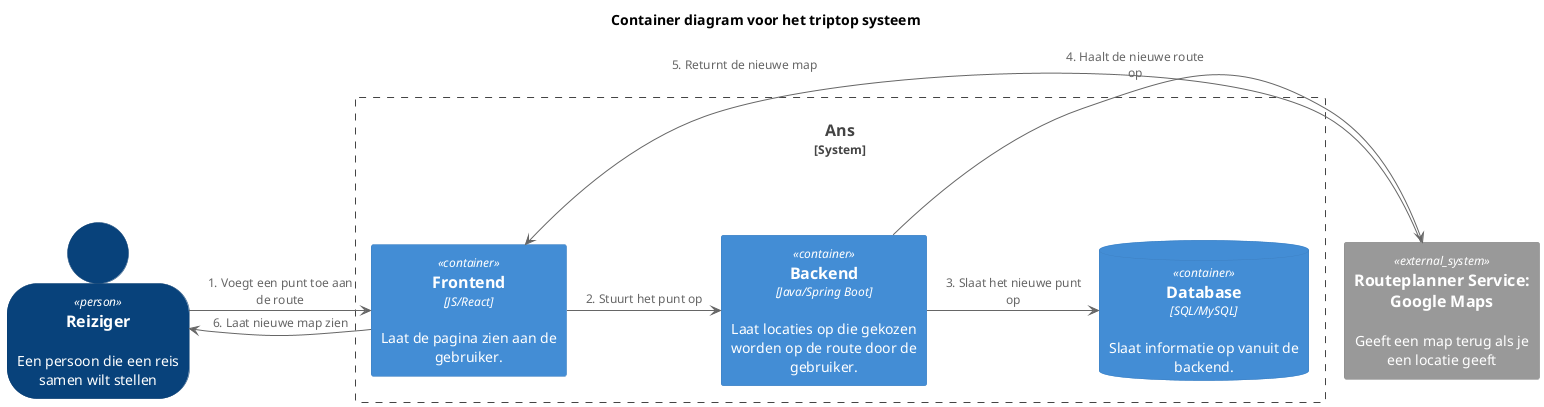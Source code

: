 @startuml

!include <C4/C4>
!include <C4/C4_Context>
!include <C4/C4_Container>

SHOW_PERSON_OUTLINE()

AddRelTag("sync/async", $textColor=$ARROW_FONT_COLOR, $lineColor=$ARROW_COLOR, $lineStyle=DottedLine())

title Container diagram voor het triptop systeem

Person(reiziger, Reiziger, "Een persoon die een reis samen wilt stellen")

System_Ext(routeplanner, "Routeplanner Service: Google Maps", "Geeft een map terug als je een locatie geeft")

System_Boundary("key_boundary", "Ans", $tags="") {
    Container(frontend, "Frontend", $techn="JS/React", $descr="Laat de pagina zien aan de gebruiker.", $tags="", $link="")
    Container(backend, "Backend", $techn="Java/Spring Boot", $descr="Laat locaties op die gekozen worden op de route door de gebruiker.", $tags="", $link="")
    ContainerDb(db, "Database", $techn="SQL/MySQL", $descr="Slaat informatie op vanuit de backend.", $tags="", $link="")
 }

reiziger -> frontend : 1. Voegt een punt toe aan de route
frontend -> backend : 2. Stuurt het punt op
backend -> db : 3. Slaat het nieuwe punt op
backend -> routeplanner : 4. Haalt de nieuwe route op
routeplanner -> frontend : 5. Returnt de nieuwe map
frontend -> reiziger : 6. Laat nieuwe map zien

@enduml